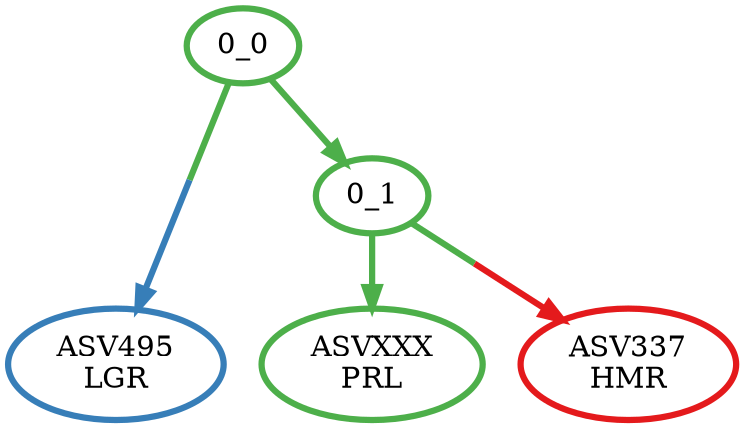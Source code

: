 digraph T {
	{
		rank=same
		4 [penwidth=3,colorscheme=set19,color=3,label="ASVXXX\nPRL"]
		3 [penwidth=3,colorscheme=set19,color=1,label="ASV337\nHMR"]
		2 [penwidth=3,colorscheme=set19,color=2,label="ASV495\nLGR"]
	}
	1 [penwidth=3,colorscheme=set19,color=3,label="0_1"]
	0 [penwidth=3,colorscheme=set19,color=3,label="0_0"]
	1 -> 4 [penwidth=3,colorscheme=set19,color=3]
	1 -> 3 [penwidth=3,colorscheme=set19,color="3;0.5:1"]
	0 -> 2 [penwidth=3,colorscheme=set19,color="3;0.5:2"]
	0 -> 1 [penwidth=3,colorscheme=set19,color=3]
}
